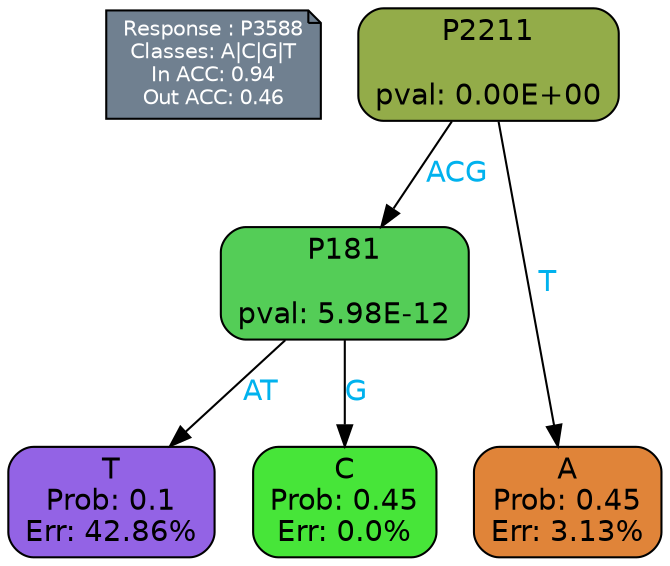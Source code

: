 digraph Tree {
node [shape=box, style="filled, rounded", color="black", fontname=helvetica] ;
graph [ranksep=equally, splines=polylines, bgcolor=transparent, dpi=600] ;
edge [fontname=helvetica] ;
LEGEND [label="Response : P3588
Classes: A|C|G|T
In ACC: 0.94
Out ACC: 0.46
",shape=note,align=left,style=filled,fillcolor="slategray",fontcolor="white",fontsize=10];1 [label="P2211

pval: 0.00E+00", fillcolor="#93ac49"] ;
2 [label="P181

pval: 5.98E-12", fillcolor="#54cd57"] ;
3 [label="T
Prob: 0.1
Err: 42.86%", fillcolor="#9363e5"] ;
4 [label="C
Prob: 0.45
Err: 0.0%", fillcolor="#47e539"] ;
5 [label="A
Prob: 0.45
Err: 3.13%", fillcolor="#e08439"] ;
1 -> 2 [label="ACG",fontcolor=deepskyblue2] ;
1 -> 5 [label="T",fontcolor=deepskyblue2] ;
2 -> 3 [label="AT",fontcolor=deepskyblue2] ;
2 -> 4 [label="G",fontcolor=deepskyblue2] ;
{rank = same; 3;4;5;}{rank = same; LEGEND;1;}}